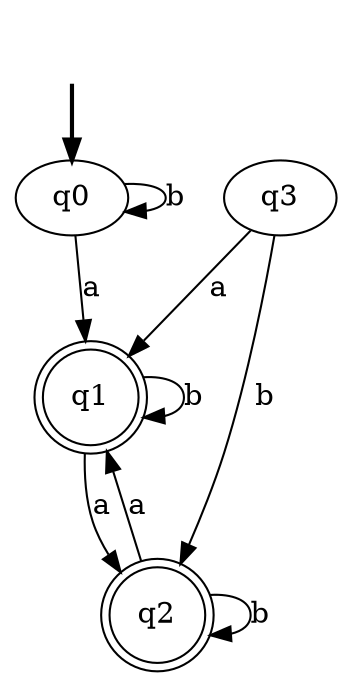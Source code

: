 digraph {
	fake [style=invisible]
	q1 [shape=doublecircle]
	q3
	q2 [shape=doublecircle]
	q0 [root=true]
	fake -> q0 [style=bold]
	q0 -> q0 [label=b]
	q0 -> q1 [label=a]
	q1 -> q1 [label=b]
	q1 -> q2 [label=a]
	q2 -> q2 [label=b]
	q2 -> q1 [label=a]
	q3 -> q1 [label=a]
	q3 -> q2 [label=b]
}
